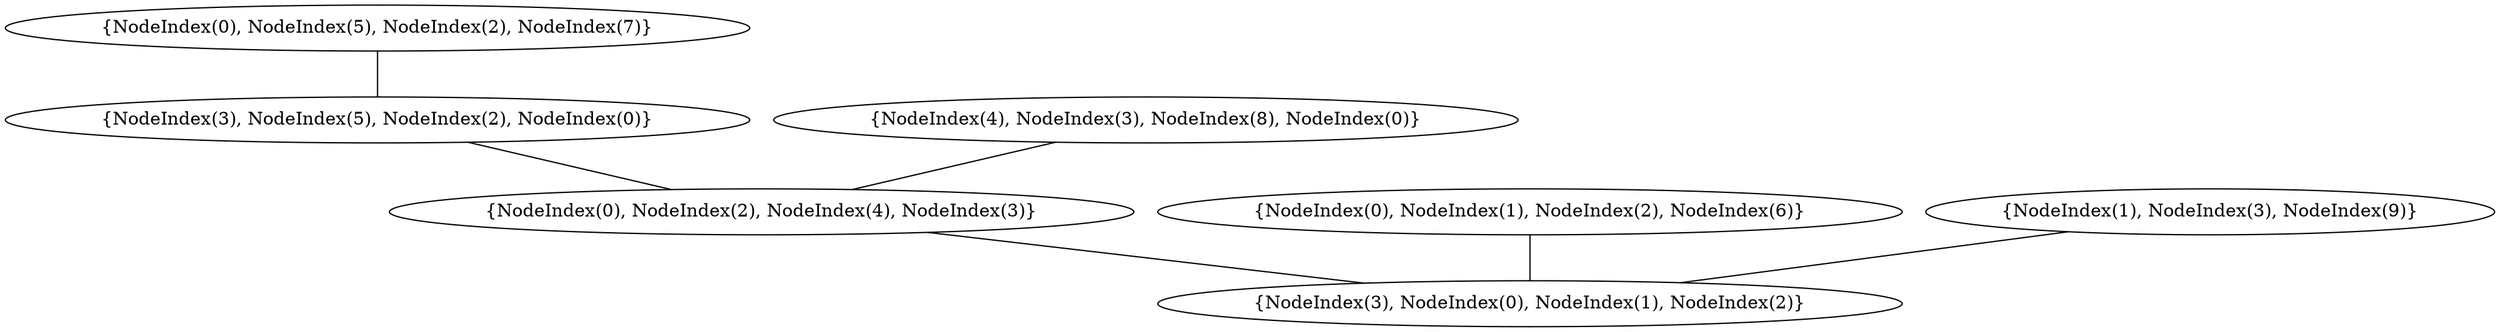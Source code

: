 graph {
    0 [ label = "{NodeIndex(3), NodeIndex(0), NodeIndex(1), NodeIndex(2)}" ]
    1 [ label = "{NodeIndex(0), NodeIndex(2), NodeIndex(4), NodeIndex(3)}" ]
    2 [ label = "{NodeIndex(3), NodeIndex(5), NodeIndex(2), NodeIndex(0)}" ]
    3 [ label = "{NodeIndex(0), NodeIndex(1), NodeIndex(2), NodeIndex(6)}" ]
    4 [ label = "{NodeIndex(0), NodeIndex(5), NodeIndex(2), NodeIndex(7)}" ]
    5 [ label = "{NodeIndex(4), NodeIndex(3), NodeIndex(8), NodeIndex(0)}" ]
    6 [ label = "{NodeIndex(1), NodeIndex(3), NodeIndex(9)}" ]
    1 -- 0 [ ]
    2 -- 1 [ ]
    5 -- 1 [ ]
    3 -- 0 [ ]
    4 -- 2 [ ]
    6 -- 0 [ ]
}
